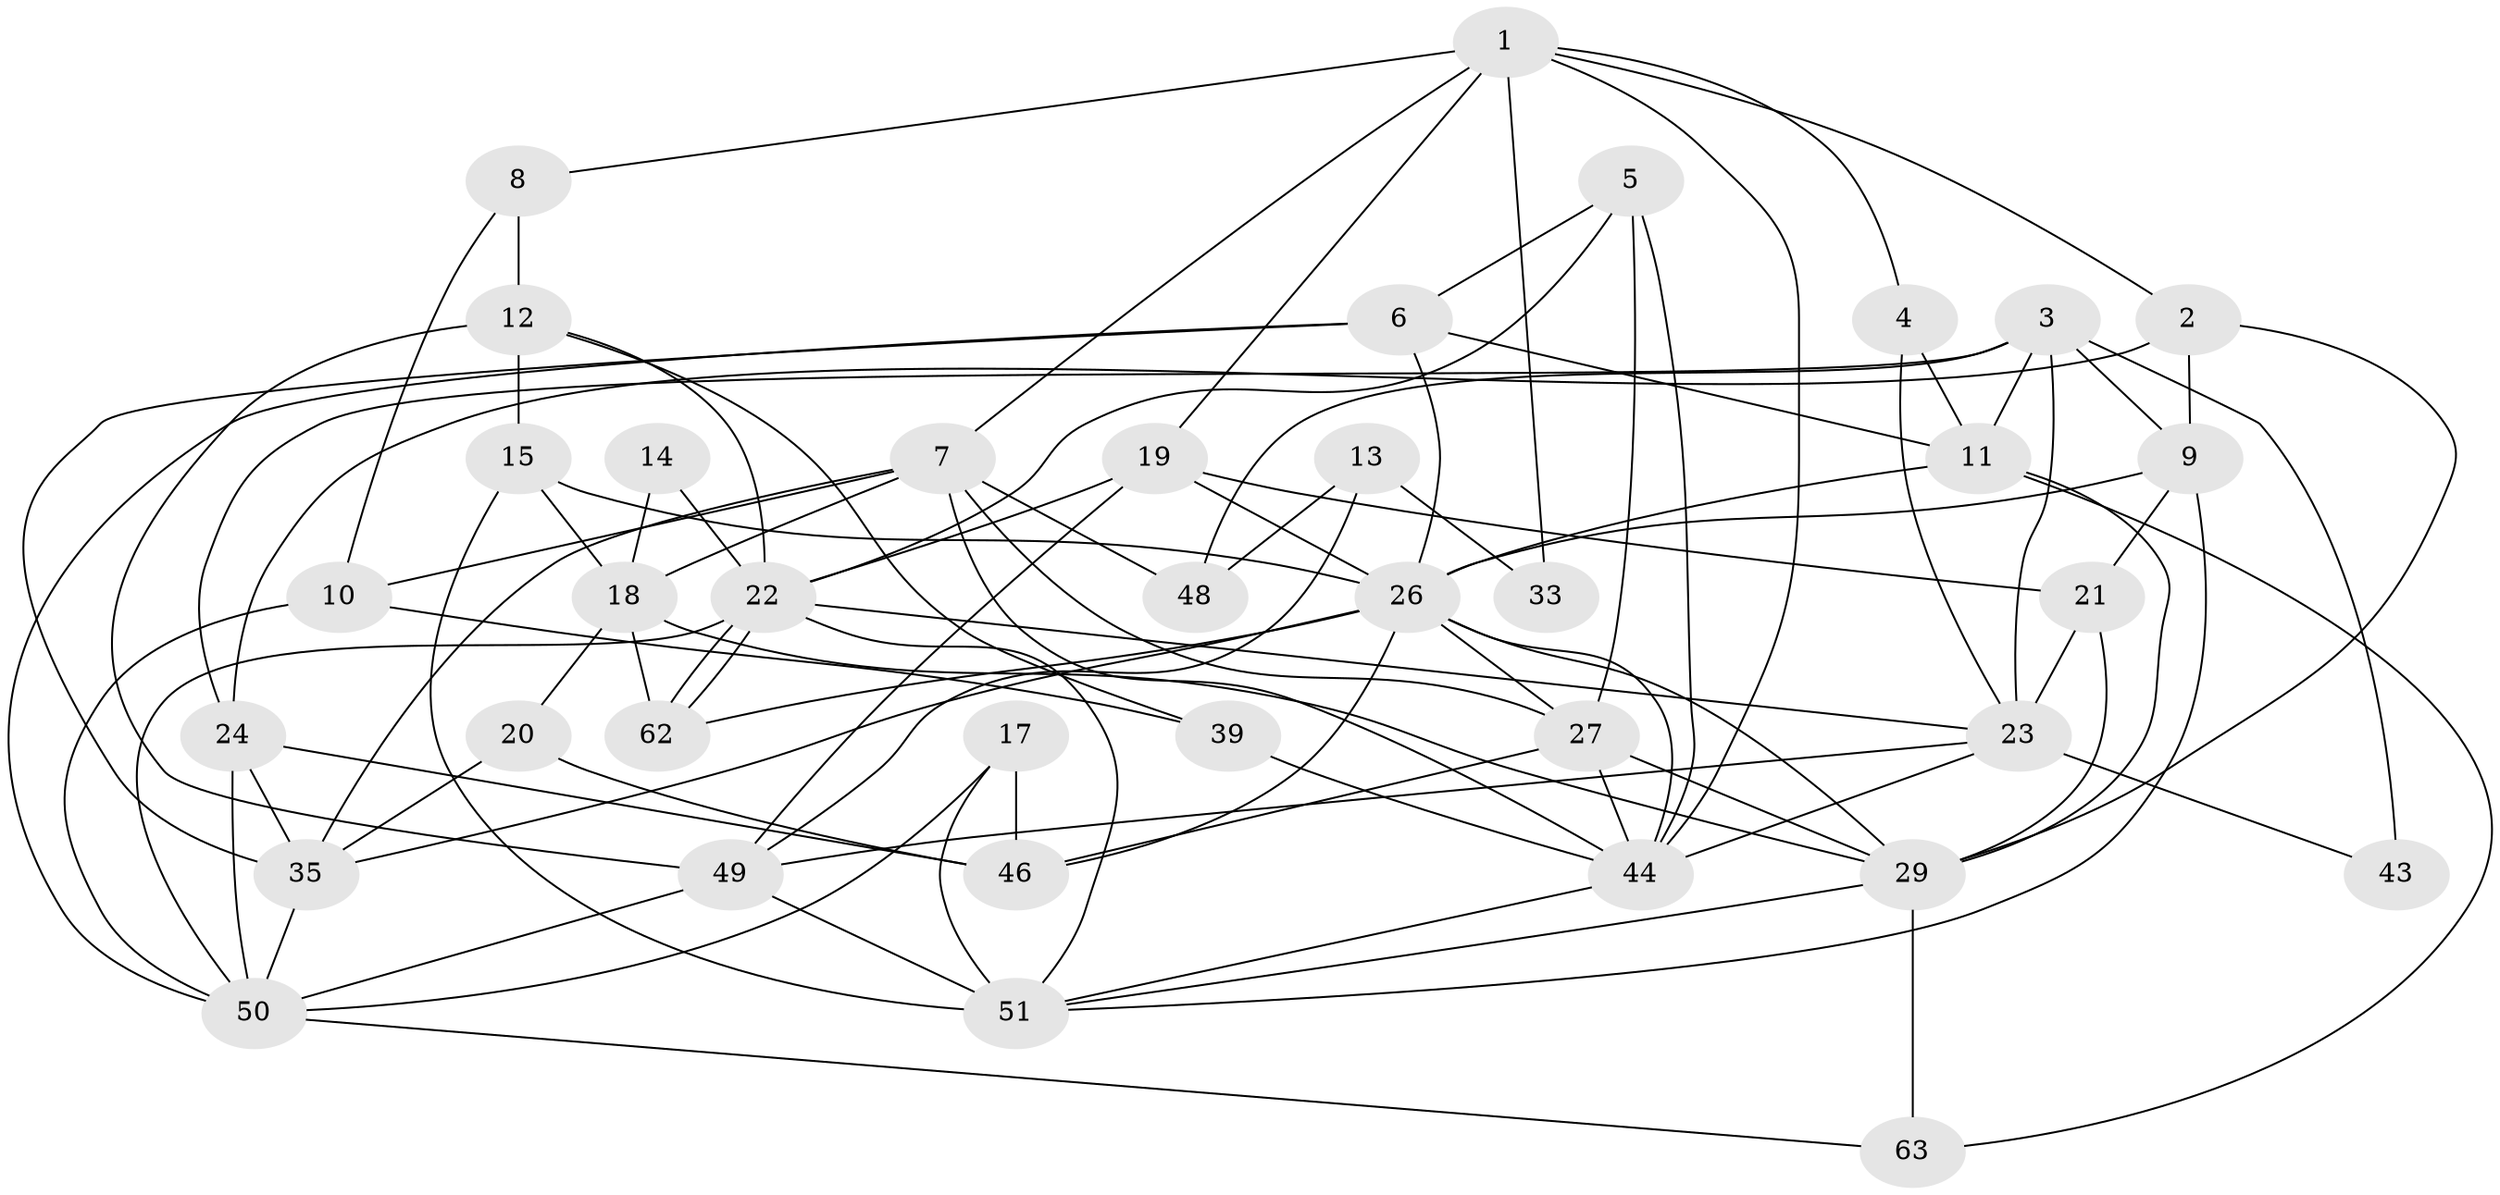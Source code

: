 // Generated by graph-tools (version 1.1) at 2025/52/02/27/25 19:52:05]
// undirected, 38 vertices, 96 edges
graph export_dot {
graph [start="1"]
  node [color=gray90,style=filled];
  1 [super="+56"];
  2;
  3 [super="+45"];
  4;
  5 [super="+47"];
  6 [super="+36"];
  7 [super="+41"];
  8;
  9 [super="+61"];
  10 [super="+58"];
  11 [super="+52"];
  12 [super="+34"];
  13;
  14;
  15 [super="+16"];
  17 [super="+42"];
  18 [super="+30"];
  19 [super="+38"];
  20;
  21 [super="+25"];
  22 [super="+31"];
  23 [super="+37"];
  24 [super="+40"];
  26 [super="+59"];
  27 [super="+28"];
  29 [super="+32"];
  33;
  35 [super="+57"];
  39;
  43;
  44 [super="+64"];
  46 [super="+54"];
  48;
  49 [super="+53"];
  50 [super="+55"];
  51 [super="+60"];
  62;
  63;
  1 -- 2;
  1 -- 7;
  1 -- 4;
  1 -- 8;
  1 -- 33;
  1 -- 44;
  1 -- 19;
  2 -- 29;
  2 -- 9;
  2 -- 24;
  3 -- 11;
  3 -- 48;
  3 -- 24;
  3 -- 9;
  3 -- 43;
  3 -- 23;
  4 -- 11;
  4 -- 23;
  5 -- 27;
  5 -- 44;
  5 -- 22;
  5 -- 6;
  6 -- 50;
  6 -- 26;
  6 -- 35;
  6 -- 11;
  7 -- 10;
  7 -- 18;
  7 -- 48;
  7 -- 27;
  7 -- 35;
  7 -- 44;
  8 -- 12;
  8 -- 10;
  9 -- 51;
  9 -- 26;
  9 -- 21;
  10 -- 39;
  10 -- 50;
  11 -- 26;
  11 -- 29;
  11 -- 63;
  12 -- 15;
  12 -- 39;
  12 -- 49 [weight=2];
  12 -- 22;
  13 -- 48;
  13 -- 33;
  13 -- 49;
  14 -- 18;
  14 -- 22;
  15 -- 18 [weight=2];
  15 -- 26;
  15 -- 51;
  17 -- 51 [weight=2];
  17 -- 50;
  17 -- 46;
  18 -- 20;
  18 -- 29;
  18 -- 62;
  19 -- 26;
  19 -- 22;
  19 -- 21;
  19 -- 49;
  20 -- 35;
  20 -- 46;
  21 -- 29;
  21 -- 23;
  22 -- 62;
  22 -- 62;
  22 -- 23;
  22 -- 51;
  22 -- 50;
  23 -- 43;
  23 -- 49;
  23 -- 44;
  24 -- 50;
  24 -- 46;
  24 -- 35;
  26 -- 62;
  26 -- 35;
  26 -- 27;
  26 -- 29;
  26 -- 44;
  26 -- 46;
  27 -- 46;
  27 -- 29;
  27 -- 44;
  29 -- 63;
  29 -- 51;
  35 -- 50;
  39 -- 44;
  44 -- 51;
  49 -- 50;
  49 -- 51;
  50 -- 63;
}

